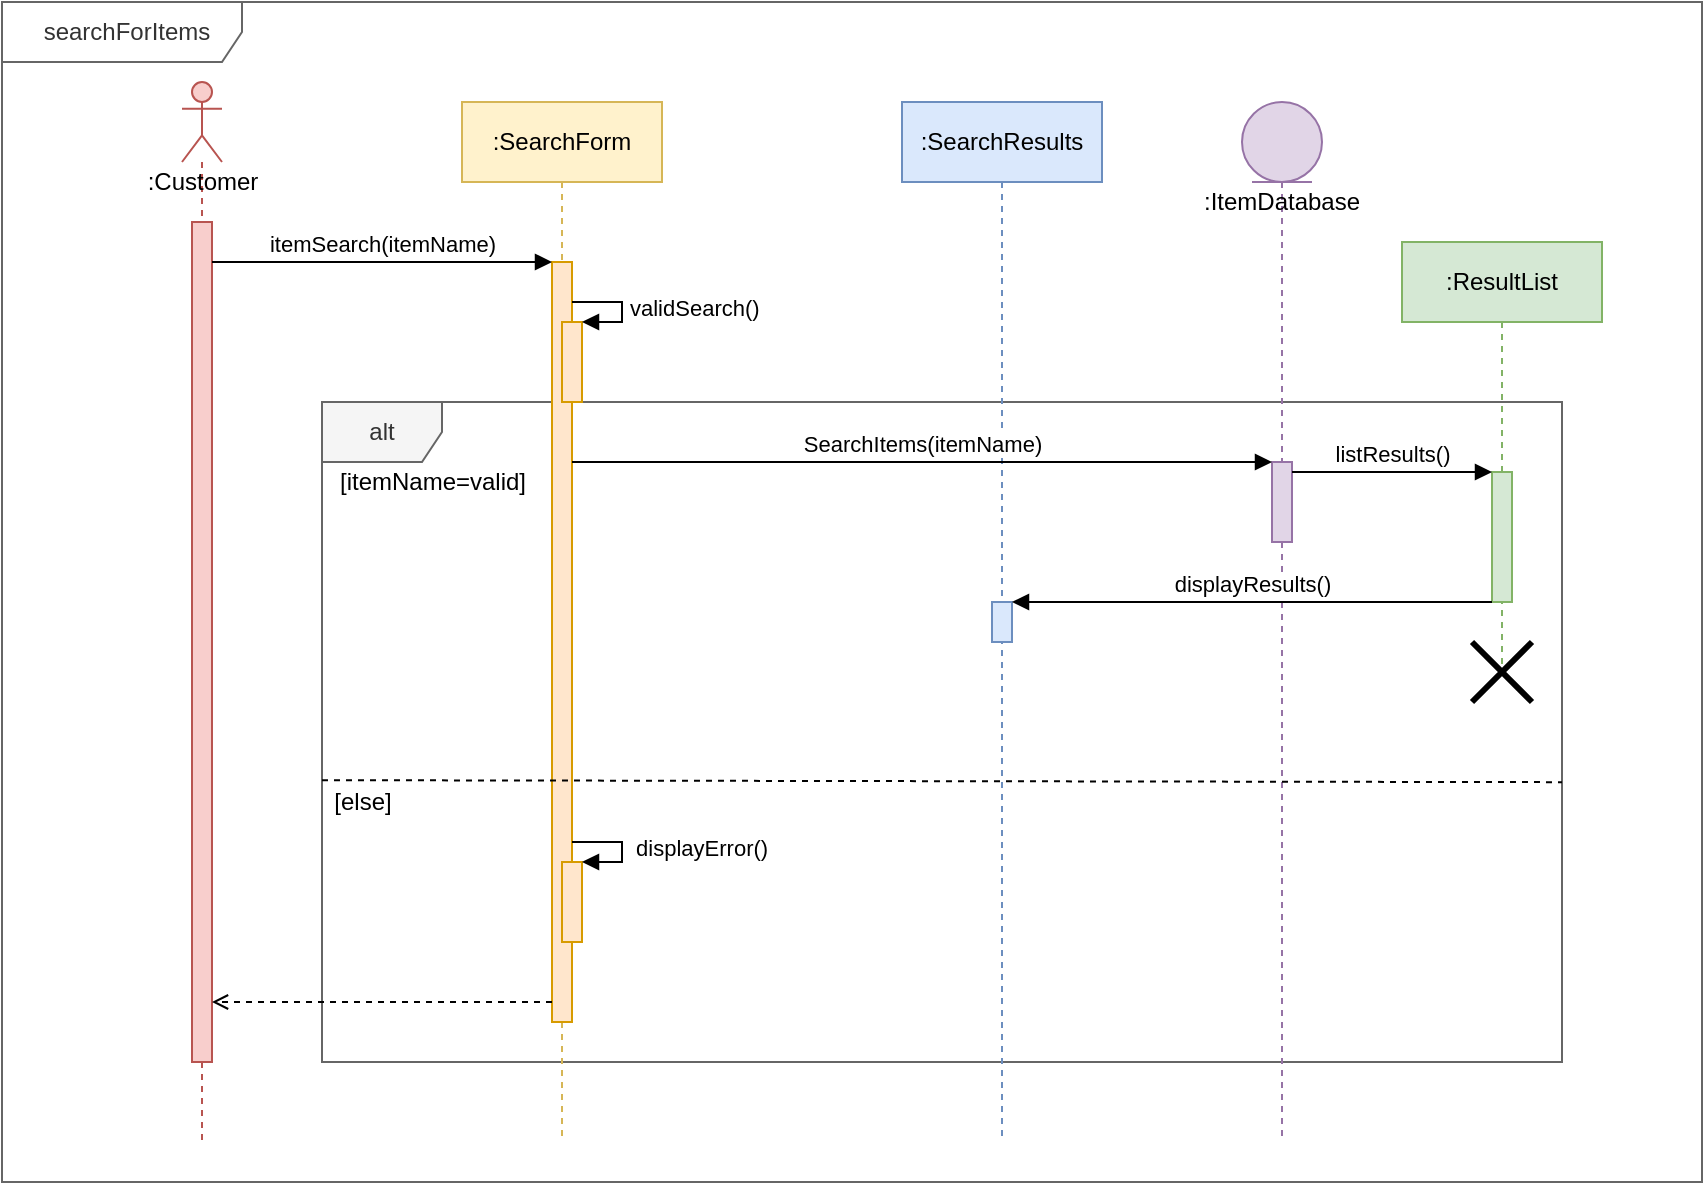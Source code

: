 <mxfile version="24.2.7" type="github" pages="2">
  <diagram id="i7KtP-Vs8fw_sYRqWalm" name="Sequence diagram">
    <mxGraphModel dx="878" dy="474" grid="1" gridSize="10" guides="1" tooltips="1" connect="1" arrows="1" fold="1" page="1" pageScale="1" pageWidth="1019" pageHeight="1320" math="0" shadow="0">
      <root>
        <mxCell id="0" />
        <mxCell id="1" parent="0" />
        <mxCell id="XppZFFv2hi1EjOijFOD9-1" value="alt" style="shape=umlFrame;whiteSpace=wrap;html=1;fillColor=#f5f5f5;fontColor=#333333;strokeColor=#666666;" parent="1" vertex="1">
          <mxGeometry x="200" y="240" width="620" height="330" as="geometry" />
        </mxCell>
        <mxCell id="XppZFFv2hi1EjOijFOD9-2" value=":Customer" style="shape=umlLifeline;participant=umlActor;perimeter=lifelinePerimeter;html=1;container=1;collapsible=0;recursiveResize=0;verticalAlign=top;spacingTop=36;outlineConnect=0;size=40;fillColor=#f8cecc;strokeColor=#b85450;" parent="1" vertex="1">
          <mxGeometry x="130" y="80" width="20" height="530" as="geometry" />
        </mxCell>
        <mxCell id="XppZFFv2hi1EjOijFOD9-3" value="" style="html=1;points=[];perimeter=orthogonalPerimeter;fillColor=#f8cecc;strokeColor=#b85450;" parent="XppZFFv2hi1EjOijFOD9-2" vertex="1">
          <mxGeometry x="5" y="70" width="10" height="420" as="geometry" />
        </mxCell>
        <mxCell id="XppZFFv2hi1EjOijFOD9-4" value=":SearchForm" style="shape=umlLifeline;perimeter=lifelinePerimeter;whiteSpace=wrap;html=1;container=1;collapsible=0;recursiveResize=0;outlineConnect=0;fillColor=#fff2cc;strokeColor=#d6b656;" parent="1" vertex="1">
          <mxGeometry x="270" y="90" width="100" height="520" as="geometry" />
        </mxCell>
        <mxCell id="XppZFFv2hi1EjOijFOD9-5" value="" style="html=1;points=[];perimeter=orthogonalPerimeter;fillColor=#ffe6cc;strokeColor=#d79b00;" parent="XppZFFv2hi1EjOijFOD9-4" vertex="1">
          <mxGeometry x="45" y="80" width="10" height="380" as="geometry" />
        </mxCell>
        <mxCell id="XppZFFv2hi1EjOijFOD9-6" value="" style="html=1;points=[];perimeter=orthogonalPerimeter;fillColor=#ffe6cc;strokeColor=#d79b00;" parent="XppZFFv2hi1EjOijFOD9-4" vertex="1">
          <mxGeometry x="50" y="110" width="10" height="40" as="geometry" />
        </mxCell>
        <mxCell id="XppZFFv2hi1EjOijFOD9-7" value="validSearch()" style="edgeStyle=orthogonalEdgeStyle;html=1;align=left;spacingLeft=2;endArrow=block;rounded=0;entryX=1;entryY=0;" parent="XppZFFv2hi1EjOijFOD9-4" target="XppZFFv2hi1EjOijFOD9-6" edge="1">
          <mxGeometry relative="1" as="geometry">
            <mxPoint x="55" y="100" as="sourcePoint" />
            <Array as="points">
              <mxPoint x="80" y="100" />
              <mxPoint x="80" y="110" />
            </Array>
          </mxGeometry>
        </mxCell>
        <mxCell id="XppZFFv2hi1EjOijFOD9-8" value="" style="html=1;points=[];perimeter=orthogonalPerimeter;fillColor=#ffe6cc;strokeColor=#d79b00;" parent="XppZFFv2hi1EjOijFOD9-4" vertex="1">
          <mxGeometry x="50" y="380" width="10" height="40" as="geometry" />
        </mxCell>
        <mxCell id="XppZFFv2hi1EjOijFOD9-9" value="&amp;nbsp;displayError()" style="edgeStyle=orthogonalEdgeStyle;html=1;align=left;spacingLeft=2;endArrow=block;rounded=0;entryX=1;entryY=0;" parent="XppZFFv2hi1EjOijFOD9-4" source="XppZFFv2hi1EjOijFOD9-5" target="XppZFFv2hi1EjOijFOD9-8" edge="1">
          <mxGeometry relative="1" as="geometry">
            <mxPoint x="50" y="320" as="sourcePoint" />
            <Array as="points">
              <mxPoint x="80" y="370" />
              <mxPoint x="80" y="380" />
            </Array>
          </mxGeometry>
        </mxCell>
        <mxCell id="XppZFFv2hi1EjOijFOD9-10" value="itemSearch(itemName)" style="html=1;verticalAlign=bottom;endArrow=block;entryX=0;entryY=0;rounded=0;" parent="1" source="XppZFFv2hi1EjOijFOD9-3" target="XppZFFv2hi1EjOijFOD9-5" edge="1">
          <mxGeometry relative="1" as="geometry">
            <mxPoint x="245" y="170" as="sourcePoint" />
          </mxGeometry>
        </mxCell>
        <mxCell id="XppZFFv2hi1EjOijFOD9-11" value=":SearchResults" style="shape=umlLifeline;perimeter=lifelinePerimeter;whiteSpace=wrap;html=1;container=1;collapsible=0;recursiveResize=0;outlineConnect=0;fillColor=#dae8fc;strokeColor=#6c8ebf;" parent="1" vertex="1">
          <mxGeometry x="490" y="90" width="100" height="520" as="geometry" />
        </mxCell>
        <mxCell id="XppZFFv2hi1EjOijFOD9-12" value="" style="html=1;points=[];perimeter=orthogonalPerimeter;fillColor=#dae8fc;strokeColor=#6c8ebf;" parent="XppZFFv2hi1EjOijFOD9-11" vertex="1">
          <mxGeometry x="45" y="250" width="10" height="20" as="geometry" />
        </mxCell>
        <mxCell id="XppZFFv2hi1EjOijFOD9-13" value=":ItemDatabase" style="shape=umlLifeline;participant=umlEntity;perimeter=lifelinePerimeter;whiteSpace=wrap;html=1;container=1;collapsible=0;recursiveResize=0;verticalAlign=top;spacingTop=36;outlineConnect=0;fillColor=#e1d5e7;strokeColor=#9673a6;" parent="1" vertex="1">
          <mxGeometry x="660" y="90" width="40" height="520" as="geometry" />
        </mxCell>
        <mxCell id="XppZFFv2hi1EjOijFOD9-14" value="" style="html=1;points=[];perimeter=orthogonalPerimeter;fillColor=#e1d5e7;strokeColor=#9673a6;" parent="XppZFFv2hi1EjOijFOD9-13" vertex="1">
          <mxGeometry x="15" y="180" width="10" height="40" as="geometry" />
        </mxCell>
        <mxCell id="XppZFFv2hi1EjOijFOD9-15" value=":ResultList" style="shape=umlLifeline;perimeter=lifelinePerimeter;whiteSpace=wrap;html=1;container=1;collapsible=0;recursiveResize=0;outlineConnect=0;fillColor=#d5e8d4;strokeColor=#82b366;" parent="1" vertex="1">
          <mxGeometry x="740" y="160" width="100" height="220" as="geometry" />
        </mxCell>
        <mxCell id="XppZFFv2hi1EjOijFOD9-16" value="" style="shape=umlDestroy;whiteSpace=wrap;html=1;strokeWidth=3;" parent="XppZFFv2hi1EjOijFOD9-15" vertex="1">
          <mxGeometry x="35" y="200" width="30" height="30" as="geometry" />
        </mxCell>
        <mxCell id="XppZFFv2hi1EjOijFOD9-17" value="" style="html=1;points=[];perimeter=orthogonalPerimeter;fillColor=#d5e8d4;strokeColor=#82b366;" parent="XppZFFv2hi1EjOijFOD9-15" vertex="1">
          <mxGeometry x="45" y="115" width="10" height="65" as="geometry" />
        </mxCell>
        <mxCell id="XppZFFv2hi1EjOijFOD9-18" value="SearchItems(itemName)" style="html=1;verticalAlign=bottom;endArrow=block;entryX=0;entryY=0;rounded=0;" parent="1" source="XppZFFv2hi1EjOijFOD9-5" target="XppZFFv2hi1EjOijFOD9-14" edge="1">
          <mxGeometry relative="1" as="geometry">
            <mxPoint x="610" y="200" as="sourcePoint" />
          </mxGeometry>
        </mxCell>
        <mxCell id="XppZFFv2hi1EjOijFOD9-19" value="listResults()" style="html=1;verticalAlign=bottom;endArrow=block;entryX=0;entryY=0;rounded=0;" parent="1" source="XppZFFv2hi1EjOijFOD9-14" target="XppZFFv2hi1EjOijFOD9-17" edge="1">
          <mxGeometry relative="1" as="geometry">
            <mxPoint x="722" y="285" as="sourcePoint" />
          </mxGeometry>
        </mxCell>
        <mxCell id="XppZFFv2hi1EjOijFOD9-20" value="displayResults()" style="html=1;verticalAlign=bottom;endArrow=block;entryX=1;entryY=0;rounded=0;" parent="1" source="XppZFFv2hi1EjOijFOD9-17" target="XppZFFv2hi1EjOijFOD9-12" edge="1">
          <mxGeometry relative="1" as="geometry">
            <mxPoint x="610" y="320" as="sourcePoint" />
            <Array as="points">
              <mxPoint x="610" y="340" />
            </Array>
          </mxGeometry>
        </mxCell>
        <mxCell id="XppZFFv2hi1EjOijFOD9-21" value="" style="endArrow=none;dashed=1;html=1;rounded=0;entryX=1;entryY=0.576;entryDx=0;entryDy=0;entryPerimeter=0;exitX=0;exitY=0.573;exitDx=0;exitDy=0;exitPerimeter=0;" parent="1" source="XppZFFv2hi1EjOijFOD9-1" target="XppZFFv2hi1EjOijFOD9-1" edge="1">
          <mxGeometry width="50" height="50" relative="1" as="geometry">
            <mxPoint x="410" y="380" as="sourcePoint" />
            <mxPoint x="460" y="330" as="targetPoint" />
          </mxGeometry>
        </mxCell>
        <mxCell id="XppZFFv2hi1EjOijFOD9-22" value="[itemName=valid]" style="text;html=1;align=center;verticalAlign=middle;resizable=0;points=[];autosize=1;strokeColor=none;fillColor=none;" parent="1" vertex="1">
          <mxGeometry x="200" y="270" width="110" height="20" as="geometry" />
        </mxCell>
        <mxCell id="XppZFFv2hi1EjOijFOD9-23" value="[else]" style="text;html=1;align=center;verticalAlign=middle;resizable=0;points=[];autosize=1;strokeColor=none;fillColor=none;" parent="1" vertex="1">
          <mxGeometry x="200" y="430" width="40" height="20" as="geometry" />
        </mxCell>
        <mxCell id="XppZFFv2hi1EjOijFOD9-24" style="edgeStyle=none;rounded=0;orthogonalLoop=1;jettySize=auto;html=1;endArrow=open;endFill=0;dashed=1;" parent="1" source="XppZFFv2hi1EjOijFOD9-5" target="XppZFFv2hi1EjOijFOD9-3" edge="1">
          <mxGeometry relative="1" as="geometry">
            <Array as="points">
              <mxPoint x="230" y="540" />
            </Array>
          </mxGeometry>
        </mxCell>
        <mxCell id="XppZFFv2hi1EjOijFOD9-25" value="searchForItems" style="shape=umlFrame;whiteSpace=wrap;html=1;width=120;height=30;boundedLbl=1;verticalAlign=middle;align=center;spacingLeft=5;fillColor=none;fontColor=#333333;strokeColor=#666666;" parent="1" vertex="1">
          <mxGeometry x="40" y="40" width="850" height="590" as="geometry" />
        </mxCell>
      </root>
    </mxGraphModel>
  </diagram>
  <diagram id="hbYBUEr95w08JzggDiKY" name="With loop">
    <mxGraphModel dx="878" dy="474" grid="1" gridSize="10" guides="1" tooltips="1" connect="1" arrows="1" fold="1" page="1" pageScale="1" pageWidth="1019" pageHeight="1320" math="0" shadow="0">
      <root>
        <mxCell id="jC507fco_XKDHWjVbaC3-0" />
        <mxCell id="jC507fco_XKDHWjVbaC3-1" parent="jC507fco_XKDHWjVbaC3-0" />
        <mxCell id="jC507fco_XKDHWjVbaC3-3" value=":SearchForm" style="shape=umlLifeline;perimeter=lifelinePerimeter;whiteSpace=wrap;html=1;container=1;collapsible=0;recursiveResize=0;outlineConnect=0;fillColor=#dae8fc;strokeColor=#6c8ebf;" parent="jC507fco_XKDHWjVbaC3-1" vertex="1">
          <mxGeometry x="320" y="80" width="100" height="400" as="geometry" />
        </mxCell>
        <mxCell id="jC507fco_XKDHWjVbaC3-4" value="" style="html=1;points=[];perimeter=orthogonalPerimeter;" parent="jC507fco_XKDHWjVbaC3-3" vertex="1">
          <mxGeometry x="45" y="80" width="10" height="240" as="geometry" />
        </mxCell>
        <mxCell id="jC507fco_XKDHWjVbaC3-5" value="" style="html=1;points=[];perimeter=orthogonalPerimeter;" parent="jC507fco_XKDHWjVbaC3-3" vertex="1">
          <mxGeometry x="50" y="120" width="10" height="55" as="geometry" />
        </mxCell>
        <mxCell id="jC507fco_XKDHWjVbaC3-6" value="display items" style="edgeStyle=orthogonalEdgeStyle;html=1;align=left;spacingLeft=2;endArrow=block;rounded=0;entryX=1;entryY=0;" parent="jC507fco_XKDHWjVbaC3-3" target="jC507fco_XKDHWjVbaC3-5" edge="1">
          <mxGeometry relative="1" as="geometry">
            <mxPoint x="55" y="105" as="sourcePoint" />
            <Array as="points">
              <mxPoint x="85" y="105" />
            </Array>
          </mxGeometry>
        </mxCell>
        <mxCell id="jC507fco_XKDHWjVbaC3-7" value="" style="shape=umlLifeline;participant=umlActor;perimeter=lifelinePerimeter;whiteSpace=wrap;html=1;container=1;collapsible=0;recursiveResize=0;verticalAlign=top;spacingTop=36;outlineConnect=0;fillColor=#f8cecc;strokeColor=#b85450;" parent="jC507fco_XKDHWjVbaC3-1" vertex="1">
          <mxGeometry x="95" y="80" width="20" height="410" as="geometry" />
        </mxCell>
        <mxCell id="jC507fco_XKDHWjVbaC3-8" value="" style="html=1;points=[];perimeter=orthogonalPerimeter;" parent="jC507fco_XKDHWjVbaC3-7" vertex="1">
          <mxGeometry x="5" y="70" width="10" height="300" as="geometry" />
        </mxCell>
        <mxCell id="jC507fco_XKDHWjVbaC3-10" value="itemSearch(itemName)" style="html=1;verticalAlign=bottom;endArrow=block;entryX=0;entryY=0;rounded=0;" parent="jC507fco_XKDHWjVbaC3-1" source="jC507fco_XKDHWjVbaC3-8" target="jC507fco_XKDHWjVbaC3-4" edge="1">
          <mxGeometry relative="1" as="geometry">
            <mxPoint x="200" y="160" as="sourcePoint" />
          </mxGeometry>
        </mxCell>
        <mxCell id="jC507fco_XKDHWjVbaC3-12" value="return" style="html=1;verticalAlign=bottom;endArrow=open;dashed=1;endSize=8;exitX=0;exitY=0.95;rounded=0;" parent="jC507fco_XKDHWjVbaC3-1" source="jC507fco_XKDHWjVbaC3-4" target="jC507fco_XKDHWjVbaC3-8" edge="1">
          <mxGeometry relative="1" as="geometry">
            <mxPoint x="200" y="236" as="targetPoint" />
          </mxGeometry>
        </mxCell>
        <mxCell id="jC507fco_XKDHWjVbaC3-13" value=":SearchResults" style="shape=umlLifeline;perimeter=lifelinePerimeter;whiteSpace=wrap;html=1;container=1;collapsible=0;recursiveResize=0;outlineConnect=0;fillColor=#d5e8d4;strokeColor=#82b366;" parent="jC507fco_XKDHWjVbaC3-1" vertex="1">
          <mxGeometry x="490" y="80" width="100" height="400" as="geometry" />
        </mxCell>
        <mxCell id="jC507fco_XKDHWjVbaC3-14" value="" style="html=1;points=[];perimeter=orthogonalPerimeter;" parent="jC507fco_XKDHWjVbaC3-13" vertex="1">
          <mxGeometry x="44" y="200" width="10" height="80" as="geometry" />
        </mxCell>
        <mxCell id="jC507fco_XKDHWjVbaC3-16" value="return(not found)" style="html=1;verticalAlign=bottom;endArrow=open;dashed=1;endSize=8;exitX=0;exitY=0.95;rounded=0;" parent="jC507fco_XKDHWjVbaC3-1" source="jC507fco_XKDHWjVbaC3-14" target="jC507fco_XKDHWjVbaC3-4" edge="1">
          <mxGeometry relative="1" as="geometry">
            <mxPoint x="680" y="430" as="targetPoint" />
          </mxGeometry>
        </mxCell>
        <mxCell id="jC507fco_XKDHWjVbaC3-17" value="" style="group" parent="jC507fco_XKDHWjVbaC3-1" vertex="1" connectable="0">
          <mxGeometry x="280" y="170" width="332" height="190" as="geometry" />
        </mxCell>
        <mxCell id="jC507fco_XKDHWjVbaC3-18" value="loop" style="shape=umlFrame;whiteSpace=wrap;html=1;fillColor=#ffe6cc;strokeColor=#d79b00;" parent="jC507fco_XKDHWjVbaC3-17" vertex="1">
          <mxGeometry width="332.0" height="190" as="geometry" />
        </mxCell>
        <mxCell id="twoWUyNcrauxGZH6evAP-5" value="" style="html=1;verticalAlign=bottom;endArrow=open;dashed=1;endSize=8;exitX=0;exitY=0.95;rounded=0;" edge="1" parent="jC507fco_XKDHWjVbaC3-17">
          <mxGeometry relative="1" as="geometry">
            <mxPoint x="96.419" y="140" as="targetPoint" />
            <mxPoint x="254.467" y="140" as="sourcePoint" />
          </mxGeometry>
        </mxCell>
        <mxCell id="twoWUyNcrauxGZH6evAP-6" value="displays items" style="text;html=1;align=center;verticalAlign=middle;resizable=0;points=[];autosize=1;strokeColor=none;fillColor=none;" vertex="1" parent="jC507fco_XKDHWjVbaC3-17">
          <mxGeometry x="131.21" y="118" width="100" height="30" as="geometry" />
        </mxCell>
        <mxCell id="jC507fco_XKDHWjVbaC3-20" style="rounded=0;orthogonalLoop=1;jettySize=auto;html=1;endArrow=none;endFill=0;dashed=1;fillColor=#ffe6cc;strokeColor=#d79b00;" parent="jC507fco_XKDHWjVbaC3-1" source="jC507fco_XKDHWjVbaC3-21" target="jC507fco_XKDHWjVbaC3-18" edge="1">
          <mxGeometry relative="1" as="geometry" />
        </mxCell>
        <mxCell id="jC507fco_XKDHWjVbaC3-21" value="Only on valid items" style="shape=note2;boundedLbl=1;whiteSpace=wrap;html=1;size=25;verticalAlign=top;align=center;" parent="jC507fco_XKDHWjVbaC3-1" vertex="1">
          <mxGeometry x="630" y="200" width="120" height="60" as="geometry" />
        </mxCell>
        <mxCell id="jC507fco_XKDHWjVbaC3-19" value="&lt;span style=&quot;font-size: 11px; background-color: rgb(255, 255, 255);&quot;&gt;[items=true]&lt;/span&gt;" style="text;html=1;align=center;verticalAlign=middle;resizable=0;points=[];autosize=1;strokeColor=none;fillColor=none;" parent="jC507fco_XKDHWjVbaC3-1" vertex="1">
          <mxGeometry x="200" y="220" width="70" height="20" as="geometry" />
        </mxCell>
        <mxCell id="nd854U1Pn7cs8yPpg8vh-0" value="itemSearch(itemName)" style="html=1;verticalAlign=bottom;endArrow=block;rounded=0;" edge="1" parent="jC507fco_XKDHWjVbaC3-1">
          <mxGeometry relative="1" as="geometry">
            <mxPoint x="380" y="290" as="sourcePoint" />
            <mxPoint x="530" y="290" as="targetPoint" />
          </mxGeometry>
        </mxCell>
        <mxCell id="nd854U1Pn7cs8yPpg8vh-1" value="[items=true]" style="edgeLabel;html=1;align=center;verticalAlign=middle;resizable=0;points=[];" vertex="1" connectable="0" parent="nd854U1Pn7cs8yPpg8vh-0">
          <mxGeometry x="-0.859" y="2" relative="1" as="geometry">
            <mxPoint x="362" y="122" as="offset" />
          </mxGeometry>
        </mxCell>
      </root>
    </mxGraphModel>
  </diagram>
</mxfile>
